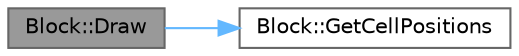 digraph "Block::Draw"
{
 // INTERACTIVE_SVG=YES
 // LATEX_PDF_SIZE
  bgcolor="transparent";
  edge [fontname=Helvetica,fontsize=10,labelfontname=Helvetica,labelfontsize=10];
  node [fontname=Helvetica,fontsize=10,shape=box,height=0.2,width=0.4];
  rankdir="LR";
  Node1 [id="Node000001",label="Block::Draw",height=0.2,width=0.4,color="gray40", fillcolor="grey60", style="filled", fontcolor="black",tooltip="Vẽ block lên màn hình tại vị trí được chỉ định."];
  Node1 -> Node2 [id="edge1_Node000001_Node000002",color="steelblue1",style="solid",tooltip=" "];
  Node2 [id="Node000002",label="Block::GetCellPositions",height=0.2,width=0.4,color="grey40", fillcolor="white", style="filled",URL="$class_block.html#a807d1cf9876d903882bc1462af0f9c81",tooltip="Trả về danh sách vị trí các ô hiện tại của block."];
}
